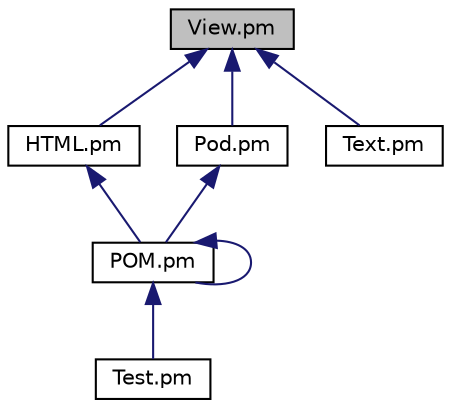 digraph "View.pm"
{
  edge [fontname="Helvetica",fontsize="10",labelfontname="Helvetica",labelfontsize="10"];
  node [fontname="Helvetica",fontsize="10",shape=record];
  Node1 [label="View.pm",height=0.2,width=0.4,color="black", fillcolor="grey75", style="filled" fontcolor="black"];
  Node1 -> Node2 [dir="back",color="midnightblue",fontsize="10",style="solid",fontname="Helvetica"];
  Node2 [label="HTML.pm",height=0.2,width=0.4,color="black", fillcolor="white", style="filled",URL="$HTML_8pm.html"];
  Node2 -> Node3 [dir="back",color="midnightblue",fontsize="10",style="solid",fontname="Helvetica"];
  Node3 [label="POM.pm",height=0.2,width=0.4,color="black", fillcolor="white", style="filled",URL="$POM_8pm.html"];
  Node3 -> Node4 [dir="back",color="midnightblue",fontsize="10",style="solid",fontname="Helvetica"];
  Node4 [label="Test.pm",height=0.2,width=0.4,color="black", fillcolor="white", style="filled",URL="$Test_8pm.html"];
  Node3 -> Node3 [dir="back",color="midnightblue",fontsize="10",style="solid",fontname="Helvetica"];
  Node1 -> Node5 [dir="back",color="midnightblue",fontsize="10",style="solid",fontname="Helvetica"];
  Node5 [label="Pod.pm",height=0.2,width=0.4,color="black", fillcolor="white", style="filled",URL="$View_2Pod_8pm.html"];
  Node5 -> Node3 [dir="back",color="midnightblue",fontsize="10",style="solid",fontname="Helvetica"];
  Node1 -> Node6 [dir="back",color="midnightblue",fontsize="10",style="solid",fontname="Helvetica"];
  Node6 [label="Text.pm",height=0.2,width=0.4,color="black", fillcolor="white", style="filled",URL="$View_2Text_8pm.html"];
}
